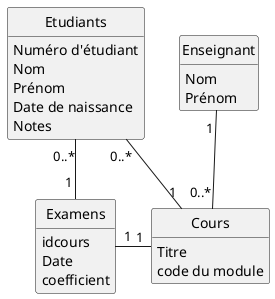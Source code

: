 @startuml Examens
'--------------------------------
' Parametres pour le dessin
'--------------------------------
hide circle
hide empty members
hide empty methods
'--------------------------------
class Examens{
idcours
Date
coefficient
}

class Etudiants{
    Numéro d'étudiant
    Nom 
    Prénom
    Date de naissance
    Notes
}

class Enseignant{
    Nom
    Prénom
}

class Cours{
    Titre
    code du module
}

Etudiants "0..*" - "1 " Examens
Examens "1" - "1" Cours
Etudiants "0..*" -- "1" Cours
Enseignant "1 " -- "0..*" Cours

@enduml